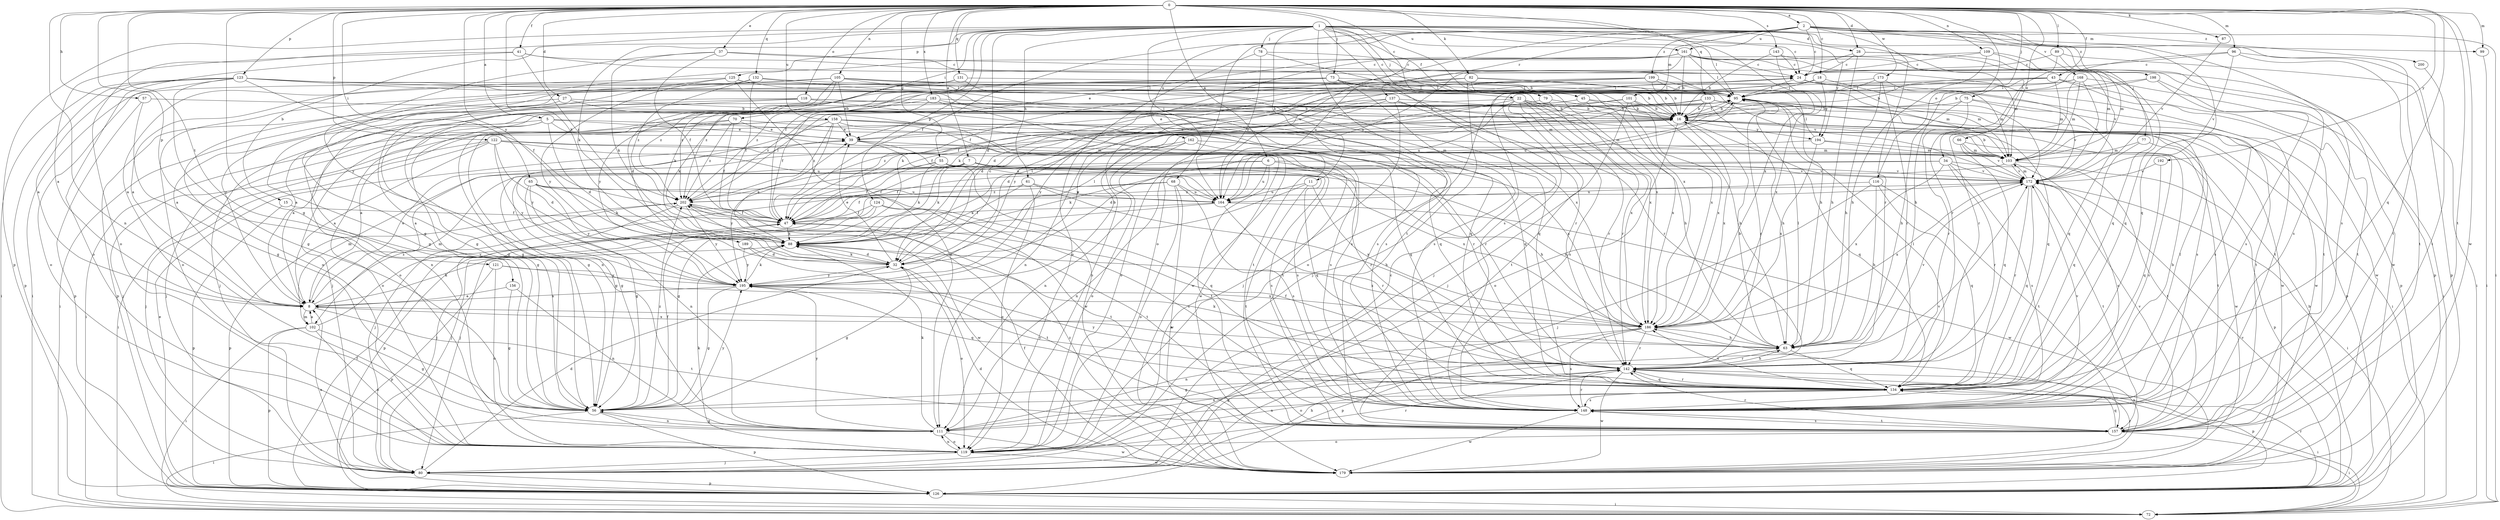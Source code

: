 strict digraph  {
0;
1;
2;
5;
6;
7;
8;
11;
15;
16;
18;
22;
24;
27;
28;
32;
34;
37;
39;
41;
43;
45;
47;
55;
56;
57;
61;
63;
65;
66;
68;
70;
72;
73;
75;
77;
78;
79;
80;
82;
87;
88;
89;
95;
96;
99;
101;
102;
103;
105;
109;
111;
116;
118;
119;
121;
122;
123;
124;
125;
126;
131;
132;
133;
134;
137;
142;
143;
148;
156;
157;
158;
161;
162;
164;
168;
172;
173;
179;
183;
186;
189;
192;
194;
195;
198;
199;
200;
202;
0 -> 2  [label=a];
0 -> 5  [label=a];
0 -> 6  [label=a];
0 -> 7  [label=a];
0 -> 18  [label=c];
0 -> 22  [label=c];
0 -> 27  [label=d];
0 -> 28  [label=d];
0 -> 34  [label=e];
0 -> 37  [label=e];
0 -> 41  [label=f];
0 -> 43  [label=f];
0 -> 55  [label=g];
0 -> 56  [label=g];
0 -> 57  [label=h];
0 -> 65  [label=i];
0 -> 73  [label=j];
0 -> 75  [label=j];
0 -> 82  [label=k];
0 -> 87  [label=k];
0 -> 88  [label=k];
0 -> 89  [label=l];
0 -> 96  [label=m];
0 -> 99  [label=m];
0 -> 105  [label=n];
0 -> 109  [label=n];
0 -> 111  [label=n];
0 -> 116  [label=o];
0 -> 118  [label=o];
0 -> 121  [label=p];
0 -> 122  [label=p];
0 -> 123  [label=p];
0 -> 131  [label=q];
0 -> 132  [label=q];
0 -> 133  [label=q];
0 -> 134  [label=q];
0 -> 143  [label=s];
0 -> 156  [label=t];
0 -> 157  [label=t];
0 -> 158  [label=u];
0 -> 173  [label=w];
0 -> 179  [label=w];
0 -> 183  [label=x];
0 -> 186  [label=x];
0 -> 189  [label=y];
0 -> 192  [label=y];
1 -> 11  [label=b];
1 -> 15  [label=b];
1 -> 22  [label=c];
1 -> 24  [label=c];
1 -> 28  [label=d];
1 -> 32  [label=d];
1 -> 45  [label=f];
1 -> 47  [label=f];
1 -> 61  [label=h];
1 -> 66  [label=i];
1 -> 68  [label=i];
1 -> 70  [label=i];
1 -> 77  [label=j];
1 -> 78  [label=j];
1 -> 79  [label=j];
1 -> 88  [label=k];
1 -> 95  [label=l];
1 -> 99  [label=m];
1 -> 119  [label=o];
1 -> 124  [label=p];
1 -> 125  [label=p];
1 -> 126  [label=p];
1 -> 148  [label=s];
1 -> 157  [label=t];
1 -> 161  [label=u];
1 -> 186  [label=x];
1 -> 194  [label=y];
2 -> 24  [label=c];
2 -> 47  [label=f];
2 -> 72  [label=i];
2 -> 101  [label=m];
2 -> 119  [label=o];
2 -> 134  [label=q];
2 -> 137  [label=r];
2 -> 142  [label=r];
2 -> 148  [label=s];
2 -> 157  [label=t];
2 -> 161  [label=u];
2 -> 162  [label=u];
2 -> 164  [label=u];
2 -> 168  [label=v];
2 -> 198  [label=z];
2 -> 199  [label=z];
2 -> 200  [label=z];
5 -> 8  [label=a];
5 -> 32  [label=d];
5 -> 39  [label=e];
5 -> 56  [label=g];
5 -> 119  [label=o];
5 -> 134  [label=q];
5 -> 157  [label=t];
6 -> 56  [label=g];
6 -> 102  [label=m];
6 -> 142  [label=r];
6 -> 157  [label=t];
6 -> 164  [label=u];
6 -> 172  [label=v];
7 -> 47  [label=f];
7 -> 56  [label=g];
7 -> 63  [label=h];
7 -> 88  [label=k];
7 -> 102  [label=m];
7 -> 148  [label=s];
7 -> 172  [label=v];
7 -> 186  [label=x];
8 -> 24  [label=c];
8 -> 39  [label=e];
8 -> 88  [label=k];
8 -> 102  [label=m];
8 -> 157  [label=t];
8 -> 186  [label=x];
8 -> 202  [label=z];
11 -> 56  [label=g];
11 -> 157  [label=t];
11 -> 164  [label=u];
11 -> 186  [label=x];
15 -> 47  [label=f];
15 -> 126  [label=p];
16 -> 39  [label=e];
16 -> 56  [label=g];
16 -> 95  [label=l];
16 -> 119  [label=o];
16 -> 134  [label=q];
16 -> 186  [label=x];
16 -> 194  [label=y];
16 -> 202  [label=z];
18 -> 95  [label=l];
18 -> 119  [label=o];
18 -> 172  [label=v];
18 -> 194  [label=y];
18 -> 195  [label=y];
22 -> 8  [label=a];
22 -> 16  [label=b];
22 -> 63  [label=h];
22 -> 72  [label=i];
22 -> 119  [label=o];
22 -> 142  [label=r];
22 -> 148  [label=s];
22 -> 157  [label=t];
22 -> 164  [label=u];
22 -> 186  [label=x];
24 -> 95  [label=l];
24 -> 103  [label=m];
24 -> 134  [label=q];
24 -> 157  [label=t];
27 -> 16  [label=b];
27 -> 111  [label=n];
27 -> 126  [label=p];
27 -> 157  [label=t];
28 -> 24  [label=c];
28 -> 63  [label=h];
28 -> 134  [label=q];
28 -> 164  [label=u];
28 -> 172  [label=v];
32 -> 24  [label=c];
32 -> 39  [label=e];
32 -> 56  [label=g];
32 -> 88  [label=k];
32 -> 95  [label=l];
32 -> 119  [label=o];
32 -> 195  [label=y];
32 -> 202  [label=z];
34 -> 47  [label=f];
34 -> 88  [label=k];
34 -> 142  [label=r];
34 -> 148  [label=s];
34 -> 157  [label=t];
34 -> 172  [label=v];
34 -> 186  [label=x];
37 -> 24  [label=c];
37 -> 47  [label=f];
37 -> 63  [label=h];
37 -> 88  [label=k];
37 -> 195  [label=y];
39 -> 103  [label=m];
39 -> 164  [label=u];
39 -> 179  [label=w];
41 -> 8  [label=a];
41 -> 16  [label=b];
41 -> 24  [label=c];
41 -> 119  [label=o];
41 -> 202  [label=z];
43 -> 16  [label=b];
43 -> 47  [label=f];
43 -> 95  [label=l];
43 -> 103  [label=m];
43 -> 126  [label=p];
43 -> 157  [label=t];
45 -> 16  [label=b];
45 -> 56  [label=g];
45 -> 80  [label=j];
45 -> 179  [label=w];
45 -> 186  [label=x];
47 -> 88  [label=k];
55 -> 47  [label=f];
55 -> 63  [label=h];
55 -> 88  [label=k];
55 -> 134  [label=q];
55 -> 172  [label=v];
55 -> 195  [label=y];
56 -> 47  [label=f];
56 -> 72  [label=i];
56 -> 111  [label=n];
56 -> 126  [label=p];
56 -> 195  [label=y];
56 -> 202  [label=z];
57 -> 16  [label=b];
57 -> 56  [label=g];
57 -> 126  [label=p];
61 -> 47  [label=f];
61 -> 63  [label=h];
61 -> 88  [label=k];
61 -> 119  [label=o];
61 -> 164  [label=u];
63 -> 8  [label=a];
63 -> 16  [label=b];
63 -> 95  [label=l];
63 -> 134  [label=q];
63 -> 142  [label=r];
63 -> 172  [label=v];
65 -> 56  [label=g];
65 -> 88  [label=k];
65 -> 111  [label=n];
65 -> 134  [label=q];
65 -> 164  [label=u];
65 -> 195  [label=y];
66 -> 103  [label=m];
66 -> 134  [label=q];
66 -> 172  [label=v];
66 -> 179  [label=w];
68 -> 80  [label=j];
68 -> 119  [label=o];
68 -> 148  [label=s];
68 -> 164  [label=u];
68 -> 179  [label=w];
68 -> 202  [label=z];
70 -> 8  [label=a];
70 -> 39  [label=e];
70 -> 47  [label=f];
70 -> 80  [label=j];
70 -> 142  [label=r];
70 -> 202  [label=z];
73 -> 88  [label=k];
73 -> 95  [label=l];
73 -> 119  [label=o];
73 -> 142  [label=r];
73 -> 148  [label=s];
73 -> 186  [label=x];
73 -> 195  [label=y];
75 -> 16  [label=b];
75 -> 63  [label=h];
75 -> 142  [label=r];
75 -> 157  [label=t];
75 -> 172  [label=v];
77 -> 103  [label=m];
77 -> 134  [label=q];
77 -> 157  [label=t];
78 -> 24  [label=c];
78 -> 119  [label=o];
78 -> 164  [label=u];
78 -> 186  [label=x];
79 -> 16  [label=b];
79 -> 32  [label=d];
79 -> 142  [label=r];
80 -> 8  [label=a];
80 -> 24  [label=c];
80 -> 32  [label=d];
80 -> 63  [label=h];
80 -> 126  [label=p];
82 -> 16  [label=b];
82 -> 88  [label=k];
82 -> 95  [label=l];
82 -> 186  [label=x];
82 -> 202  [label=z];
87 -> 172  [label=v];
88 -> 32  [label=d];
88 -> 39  [label=e];
88 -> 95  [label=l];
88 -> 186  [label=x];
89 -> 24  [label=c];
89 -> 72  [label=i];
89 -> 103  [label=m];
89 -> 142  [label=r];
95 -> 16  [label=b];
95 -> 80  [label=j];
95 -> 119  [label=o];
95 -> 142  [label=r];
95 -> 148  [label=s];
95 -> 179  [label=w];
96 -> 24  [label=c];
96 -> 63  [label=h];
96 -> 126  [label=p];
96 -> 157  [label=t];
96 -> 172  [label=v];
99 -> 72  [label=i];
101 -> 16  [label=b];
101 -> 63  [label=h];
101 -> 80  [label=j];
101 -> 111  [label=n];
101 -> 186  [label=x];
101 -> 202  [label=z];
102 -> 8  [label=a];
102 -> 56  [label=g];
102 -> 72  [label=i];
102 -> 119  [label=o];
102 -> 126  [label=p];
102 -> 172  [label=v];
103 -> 16  [label=b];
103 -> 111  [label=n];
103 -> 126  [label=p];
103 -> 148  [label=s];
103 -> 172  [label=v];
105 -> 8  [label=a];
105 -> 32  [label=d];
105 -> 39  [label=e];
105 -> 95  [label=l];
105 -> 103  [label=m];
105 -> 119  [label=o];
105 -> 148  [label=s];
105 -> 172  [label=v];
105 -> 202  [label=z];
109 -> 24  [label=c];
109 -> 47  [label=f];
109 -> 63  [label=h];
109 -> 103  [label=m];
109 -> 134  [label=q];
111 -> 56  [label=g];
111 -> 88  [label=k];
111 -> 119  [label=o];
111 -> 172  [label=v];
111 -> 179  [label=w];
111 -> 195  [label=y];
116 -> 63  [label=h];
116 -> 80  [label=j];
116 -> 134  [label=q];
116 -> 157  [label=t];
116 -> 164  [label=u];
118 -> 16  [label=b];
118 -> 72  [label=i];
118 -> 103  [label=m];
118 -> 111  [label=n];
118 -> 119  [label=o];
118 -> 134  [label=q];
119 -> 80  [label=j];
119 -> 88  [label=k];
119 -> 111  [label=n];
119 -> 142  [label=r];
119 -> 179  [label=w];
121 -> 119  [label=o];
121 -> 126  [label=p];
121 -> 186  [label=x];
121 -> 195  [label=y];
122 -> 8  [label=a];
122 -> 32  [label=d];
122 -> 72  [label=i];
122 -> 80  [label=j];
122 -> 103  [label=m];
122 -> 148  [label=s];
122 -> 164  [label=u];
122 -> 195  [label=y];
123 -> 8  [label=a];
123 -> 16  [label=b];
123 -> 47  [label=f];
123 -> 56  [label=g];
123 -> 72  [label=i];
123 -> 95  [label=l];
123 -> 119  [label=o];
123 -> 126  [label=p];
123 -> 134  [label=q];
123 -> 148  [label=s];
124 -> 47  [label=f];
124 -> 80  [label=j];
124 -> 126  [label=p];
124 -> 148  [label=s];
124 -> 157  [label=t];
125 -> 8  [label=a];
125 -> 56  [label=g];
125 -> 95  [label=l];
125 -> 111  [label=n];
125 -> 148  [label=s];
125 -> 195  [label=y];
126 -> 16  [label=b];
126 -> 39  [label=e];
126 -> 47  [label=f];
126 -> 72  [label=i];
126 -> 142  [label=r];
126 -> 172  [label=v];
131 -> 72  [label=i];
131 -> 95  [label=l];
131 -> 134  [label=q];
131 -> 202  [label=z];
132 -> 47  [label=f];
132 -> 56  [label=g];
132 -> 95  [label=l];
132 -> 186  [label=x];
132 -> 202  [label=z];
133 -> 16  [label=b];
133 -> 56  [label=g];
133 -> 63  [label=h];
133 -> 126  [label=p];
133 -> 148  [label=s];
133 -> 164  [label=u];
133 -> 195  [label=y];
134 -> 56  [label=g];
134 -> 72  [label=i];
134 -> 95  [label=l];
134 -> 111  [label=n];
134 -> 142  [label=r];
134 -> 148  [label=s];
134 -> 186  [label=x];
134 -> 195  [label=y];
137 -> 16  [label=b];
137 -> 39  [label=e];
137 -> 47  [label=f];
137 -> 80  [label=j];
137 -> 134  [label=q];
137 -> 142  [label=r];
137 -> 195  [label=y];
142 -> 47  [label=f];
142 -> 56  [label=g];
142 -> 63  [label=h];
142 -> 88  [label=k];
142 -> 111  [label=n];
142 -> 119  [label=o];
142 -> 126  [label=p];
142 -> 134  [label=q];
142 -> 179  [label=w];
142 -> 195  [label=y];
143 -> 16  [label=b];
143 -> 24  [label=c];
143 -> 148  [label=s];
143 -> 186  [label=x];
148 -> 16  [label=b];
148 -> 95  [label=l];
148 -> 142  [label=r];
148 -> 157  [label=t];
148 -> 172  [label=v];
148 -> 179  [label=w];
156 -> 8  [label=a];
156 -> 56  [label=g];
156 -> 111  [label=n];
157 -> 72  [label=i];
157 -> 119  [label=o];
157 -> 134  [label=q];
157 -> 142  [label=r];
157 -> 148  [label=s];
157 -> 172  [label=v];
158 -> 39  [label=e];
158 -> 47  [label=f];
158 -> 72  [label=i];
158 -> 80  [label=j];
158 -> 103  [label=m];
158 -> 142  [label=r];
158 -> 148  [label=s];
158 -> 179  [label=w];
158 -> 195  [label=y];
158 -> 202  [label=z];
161 -> 16  [label=b];
161 -> 24  [label=c];
161 -> 32  [label=d];
161 -> 39  [label=e];
161 -> 56  [label=g];
161 -> 95  [label=l];
161 -> 103  [label=m];
161 -> 126  [label=p];
161 -> 164  [label=u];
161 -> 179  [label=w];
162 -> 8  [label=a];
162 -> 103  [label=m];
162 -> 111  [label=n];
162 -> 119  [label=o];
162 -> 186  [label=x];
164 -> 47  [label=f];
164 -> 80  [label=j];
164 -> 142  [label=r];
164 -> 179  [label=w];
168 -> 72  [label=i];
168 -> 80  [label=j];
168 -> 95  [label=l];
168 -> 103  [label=m];
168 -> 142  [label=r];
168 -> 172  [label=v];
172 -> 72  [label=i];
172 -> 103  [label=m];
172 -> 134  [label=q];
172 -> 142  [label=r];
172 -> 157  [label=t];
172 -> 186  [label=x];
172 -> 202  [label=z];
173 -> 63  [label=h];
173 -> 88  [label=k];
173 -> 95  [label=l];
173 -> 103  [label=m];
173 -> 142  [label=r];
179 -> 32  [label=d];
179 -> 47  [label=f];
179 -> 142  [label=r];
179 -> 186  [label=x];
179 -> 202  [label=z];
183 -> 8  [label=a];
183 -> 16  [label=b];
183 -> 47  [label=f];
183 -> 88  [label=k];
183 -> 134  [label=q];
183 -> 179  [label=w];
186 -> 63  [label=h];
186 -> 111  [label=n];
186 -> 126  [label=p];
186 -> 142  [label=r];
186 -> 148  [label=s];
189 -> 32  [label=d];
189 -> 157  [label=t];
189 -> 195  [label=y];
192 -> 134  [label=q];
192 -> 172  [label=v];
194 -> 32  [label=d];
194 -> 95  [label=l];
194 -> 103  [label=m];
194 -> 148  [label=s];
194 -> 186  [label=x];
195 -> 8  [label=a];
195 -> 16  [label=b];
195 -> 56  [label=g];
195 -> 88  [label=k];
195 -> 134  [label=q];
198 -> 16  [label=b];
198 -> 95  [label=l];
198 -> 148  [label=s];
198 -> 157  [label=t];
199 -> 16  [label=b];
199 -> 32  [label=d];
199 -> 80  [label=j];
199 -> 95  [label=l];
199 -> 179  [label=w];
199 -> 202  [label=z];
200 -> 157  [label=t];
202 -> 47  [label=f];
202 -> 80  [label=j];
202 -> 95  [label=l];
202 -> 126  [label=p];
202 -> 157  [label=t];
202 -> 179  [label=w];
202 -> 195  [label=y];
}
